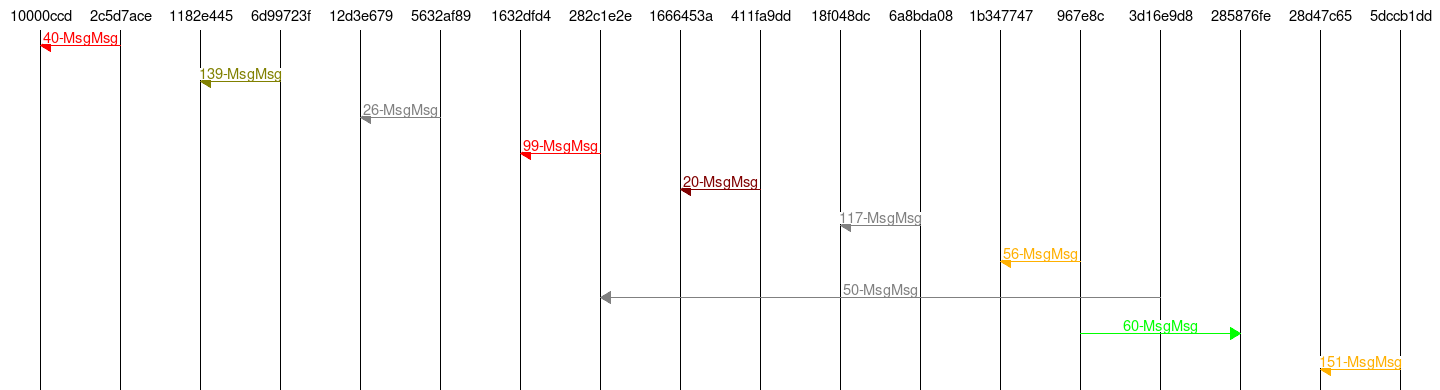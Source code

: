 msc { 
10000ccd,2c5d7ace,1182e445,6d99723f,12d3e679,5632af89,1632dfd4,282c1e2e,1666453a,411fa9dd,18f048dc,6a8bda08,1b347747,967e8c,3d16e9d8,285876fe,28d47c65,5dccb1dd;

2c5d7ace=>10000ccd [label="40-MsgMsg", textcolor="red", linecolor="red"];
6d99723f=>1182e445 [label="139-MsgMsg", textcolor="olive", linecolor="olive"];
5632af89=>12d3e679 [label="26-MsgMsg", textcolor="gray", linecolor="gray"];
282c1e2e=>1632dfd4 [label="99-MsgMsg", textcolor="red", linecolor="red"];
411fa9dd=>1666453a [label="20-MsgMsg", textcolor="maroon", linecolor="maroon"];
6a8bda08=>18f048dc [label="117-MsgMsg", textcolor="gray", linecolor="gray"];
967e8c=>1b347747 [label="56-MsgMsg", textcolor="orange", linecolor="orange"];
3d16e9d8=>282c1e2e [label="50-MsgMsg", textcolor="gray", linecolor="gray"];
967e8c=>285876fe [label="60-MsgMsg", textcolor="green", linecolor="green"];
5dccb1dd=>28d47c65 [label="151-MsgMsg", textcolor="orange", linecolor="orange"];
}
